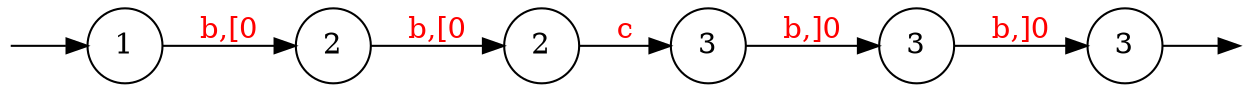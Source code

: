 digraph {
	node [shape=circle];
	Q0 [style=invisible, height=0, width=0, fixedsize=true];
	Q1 [style=invisible, height=0, width=0, fixedsize=true];
	graph [rankdir="LR"];
	3 [label=3];
	5 [label=3];
	0 [label=1];
	2 [label=2];
	1 [label=2];
	4 [label=3];

	Q0 -> 0;

	5 -> Q1;
	2 -> 3  [label="c", fontcolor=red];
	0 -> 1  [label="b,[0", fontcolor=red];
	1 -> 2  [label="b,[0", fontcolor=red];
	3 -> 4  [label="b,]0", fontcolor=red];
	4 -> 5  [label="b,]0", fontcolor=red];
}
